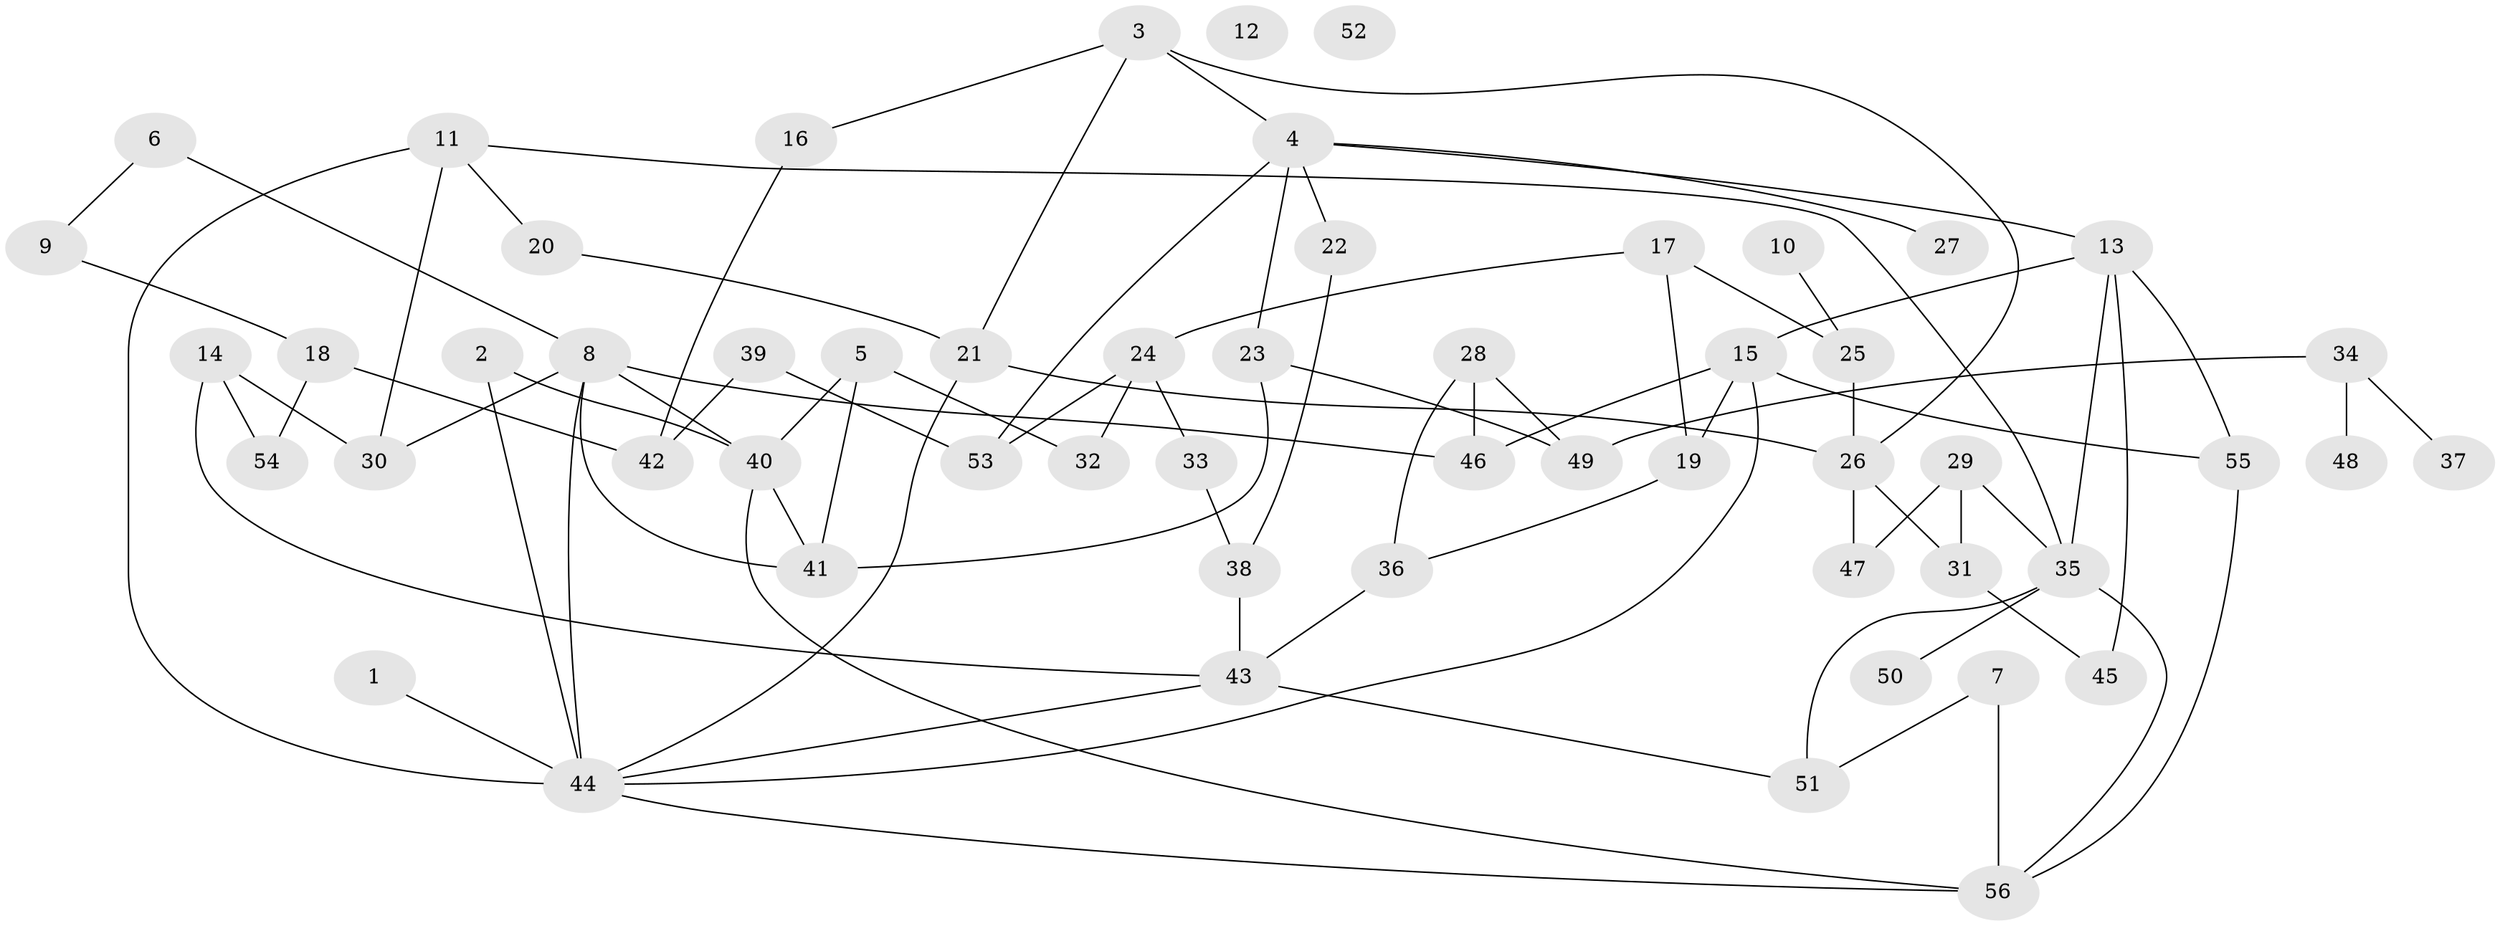 // Generated by graph-tools (version 1.1) at 2025/12/03/09/25 04:12:58]
// undirected, 56 vertices, 84 edges
graph export_dot {
graph [start="1"]
  node [color=gray90,style=filled];
  1;
  2;
  3;
  4;
  5;
  6;
  7;
  8;
  9;
  10;
  11;
  12;
  13;
  14;
  15;
  16;
  17;
  18;
  19;
  20;
  21;
  22;
  23;
  24;
  25;
  26;
  27;
  28;
  29;
  30;
  31;
  32;
  33;
  34;
  35;
  36;
  37;
  38;
  39;
  40;
  41;
  42;
  43;
  44;
  45;
  46;
  47;
  48;
  49;
  50;
  51;
  52;
  53;
  54;
  55;
  56;
  1 -- 44;
  2 -- 40;
  2 -- 44;
  3 -- 4;
  3 -- 16;
  3 -- 21;
  3 -- 26;
  4 -- 13;
  4 -- 22;
  4 -- 23;
  4 -- 27;
  4 -- 53;
  5 -- 32;
  5 -- 40;
  5 -- 41;
  6 -- 8;
  6 -- 9;
  7 -- 51;
  7 -- 56;
  8 -- 30;
  8 -- 40;
  8 -- 41;
  8 -- 44;
  8 -- 46;
  9 -- 18;
  10 -- 25;
  11 -- 20;
  11 -- 30;
  11 -- 35;
  11 -- 44;
  13 -- 15;
  13 -- 35;
  13 -- 45;
  13 -- 55;
  14 -- 30;
  14 -- 43;
  14 -- 54;
  15 -- 19;
  15 -- 44;
  15 -- 46;
  15 -- 55;
  16 -- 42;
  17 -- 19;
  17 -- 24;
  17 -- 25;
  18 -- 42;
  18 -- 54;
  19 -- 36;
  20 -- 21;
  21 -- 26;
  21 -- 44;
  22 -- 38;
  23 -- 41;
  23 -- 49;
  24 -- 32;
  24 -- 33;
  24 -- 53;
  25 -- 26;
  26 -- 31;
  26 -- 47;
  28 -- 36;
  28 -- 46;
  28 -- 49;
  29 -- 31;
  29 -- 35;
  29 -- 47;
  31 -- 45;
  33 -- 38;
  34 -- 37;
  34 -- 48;
  34 -- 49;
  35 -- 50;
  35 -- 51;
  35 -- 56;
  36 -- 43;
  38 -- 43;
  39 -- 42;
  39 -- 53;
  40 -- 41;
  40 -- 56;
  43 -- 44;
  43 -- 51;
  44 -- 56;
  55 -- 56;
}
